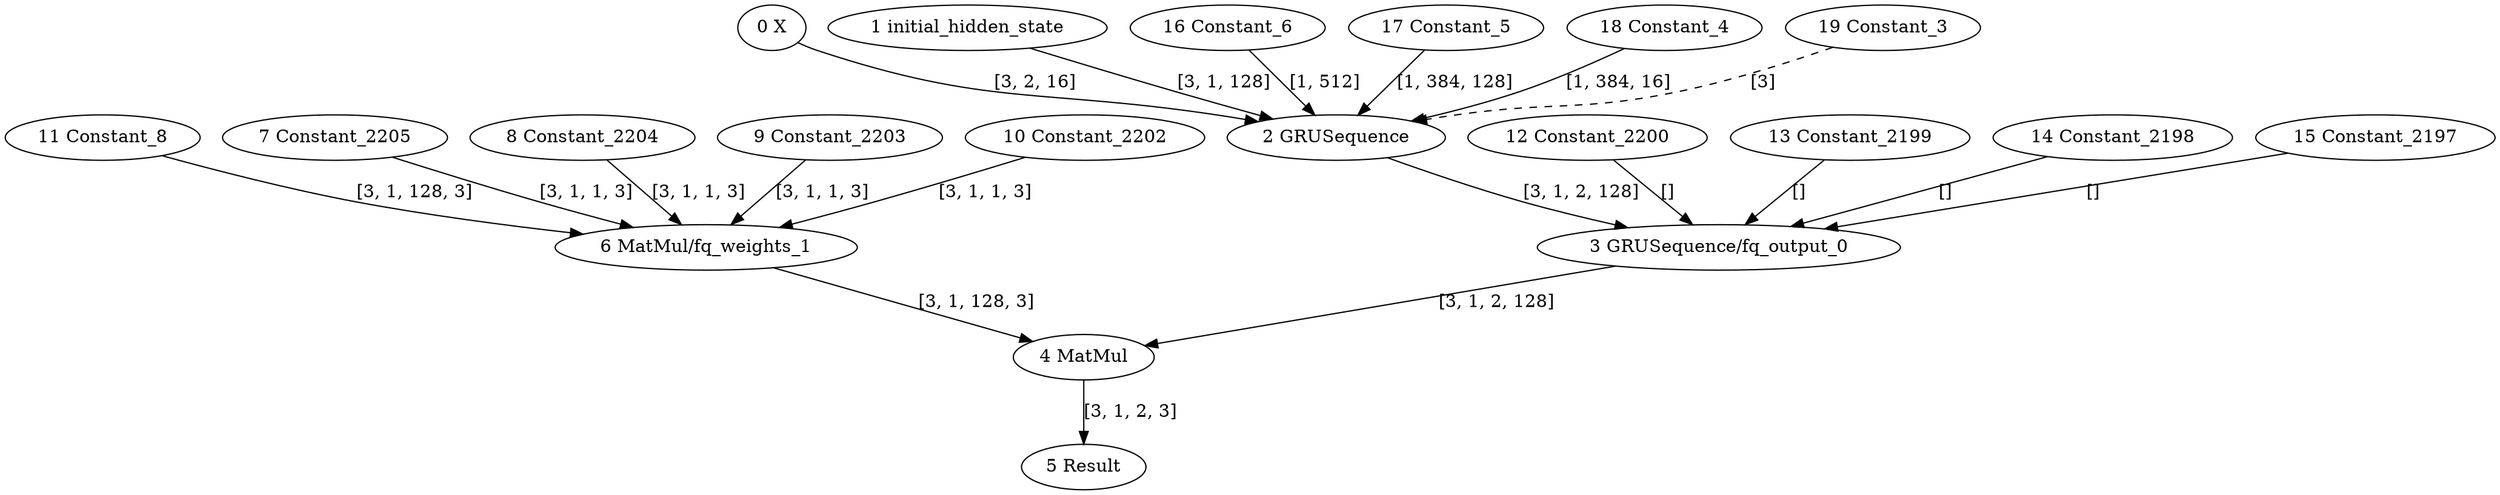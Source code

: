 strict digraph  {
"0 X" [id=0, type=Parameter];
"1 initial_hidden_state" [id=1, type=Parameter];
"2 GRUSequence" [id=2, type=GRUSequence];
"3 GRUSequence/fq_output_0" [id=3, type=FakeQuantize];
"4 MatMul" [id=4, type=MatMul];
"5 Result" [id=5, type=Result];
"6 MatMul/fq_weights_1" [id=6, type=FakeQuantize];
"7 Constant_2205" [id=7, type=Constant];
"8 Constant_2204" [id=8, type=Constant];
"9 Constant_2203" [id=9, type=Constant];
"10 Constant_2202" [id=10, type=Constant];
"11 Constant_8" [id=11, type=Constant];
"12 Constant_2200" [id=12, type=Constant];
"13 Constant_2199" [id=13, type=Constant];
"14 Constant_2198" [id=14, type=Constant];
"15 Constant_2197" [id=15, type=Constant];
"16 Constant_6" [id=16, type=Constant];
"17 Constant_5" [id=17, type=Constant];
"18 Constant_4" [id=18, type=Constant];
"19 Constant_3" [id=19, type=Constant];
"0 X" -> "2 GRUSequence"  [label="[3, 2, 16]", style=solid];
"1 initial_hidden_state" -> "2 GRUSequence"  [label="[3, 1, 128]", style=solid];
"2 GRUSequence" -> "3 GRUSequence/fq_output_0"  [label="[3, 1, 2, 128]", style=solid];
"3 GRUSequence/fq_output_0" -> "4 MatMul"  [label="[3, 1, 2, 128]", style=solid];
"4 MatMul" -> "5 Result"  [label="[3, 1, 2, 3]", style=solid];
"6 MatMul/fq_weights_1" -> "4 MatMul"  [label="[3, 1, 128, 3]", style=solid];
"7 Constant_2205" -> "6 MatMul/fq_weights_1"  [label="[3, 1, 1, 3]", style=solid];
"8 Constant_2204" -> "6 MatMul/fq_weights_1"  [label="[3, 1, 1, 3]", style=solid];
"9 Constant_2203" -> "6 MatMul/fq_weights_1"  [label="[3, 1, 1, 3]", style=solid];
"10 Constant_2202" -> "6 MatMul/fq_weights_1"  [label="[3, 1, 1, 3]", style=solid];
"11 Constant_8" -> "6 MatMul/fq_weights_1"  [label="[3, 1, 128, 3]", style=solid];
"12 Constant_2200" -> "3 GRUSequence/fq_output_0"  [label="[]", style=solid];
"13 Constant_2199" -> "3 GRUSequence/fq_output_0"  [label="[]", style=solid];
"14 Constant_2198" -> "3 GRUSequence/fq_output_0"  [label="[]", style=solid];
"15 Constant_2197" -> "3 GRUSequence/fq_output_0"  [label="[]", style=solid];
"16 Constant_6" -> "2 GRUSequence"  [label="[1, 512]", style=solid];
"17 Constant_5" -> "2 GRUSequence"  [label="[1, 384, 128]", style=solid];
"18 Constant_4" -> "2 GRUSequence"  [label="[1, 384, 16]", style=solid];
"19 Constant_3" -> "2 GRUSequence"  [label="[3]", style=dashed];
}
